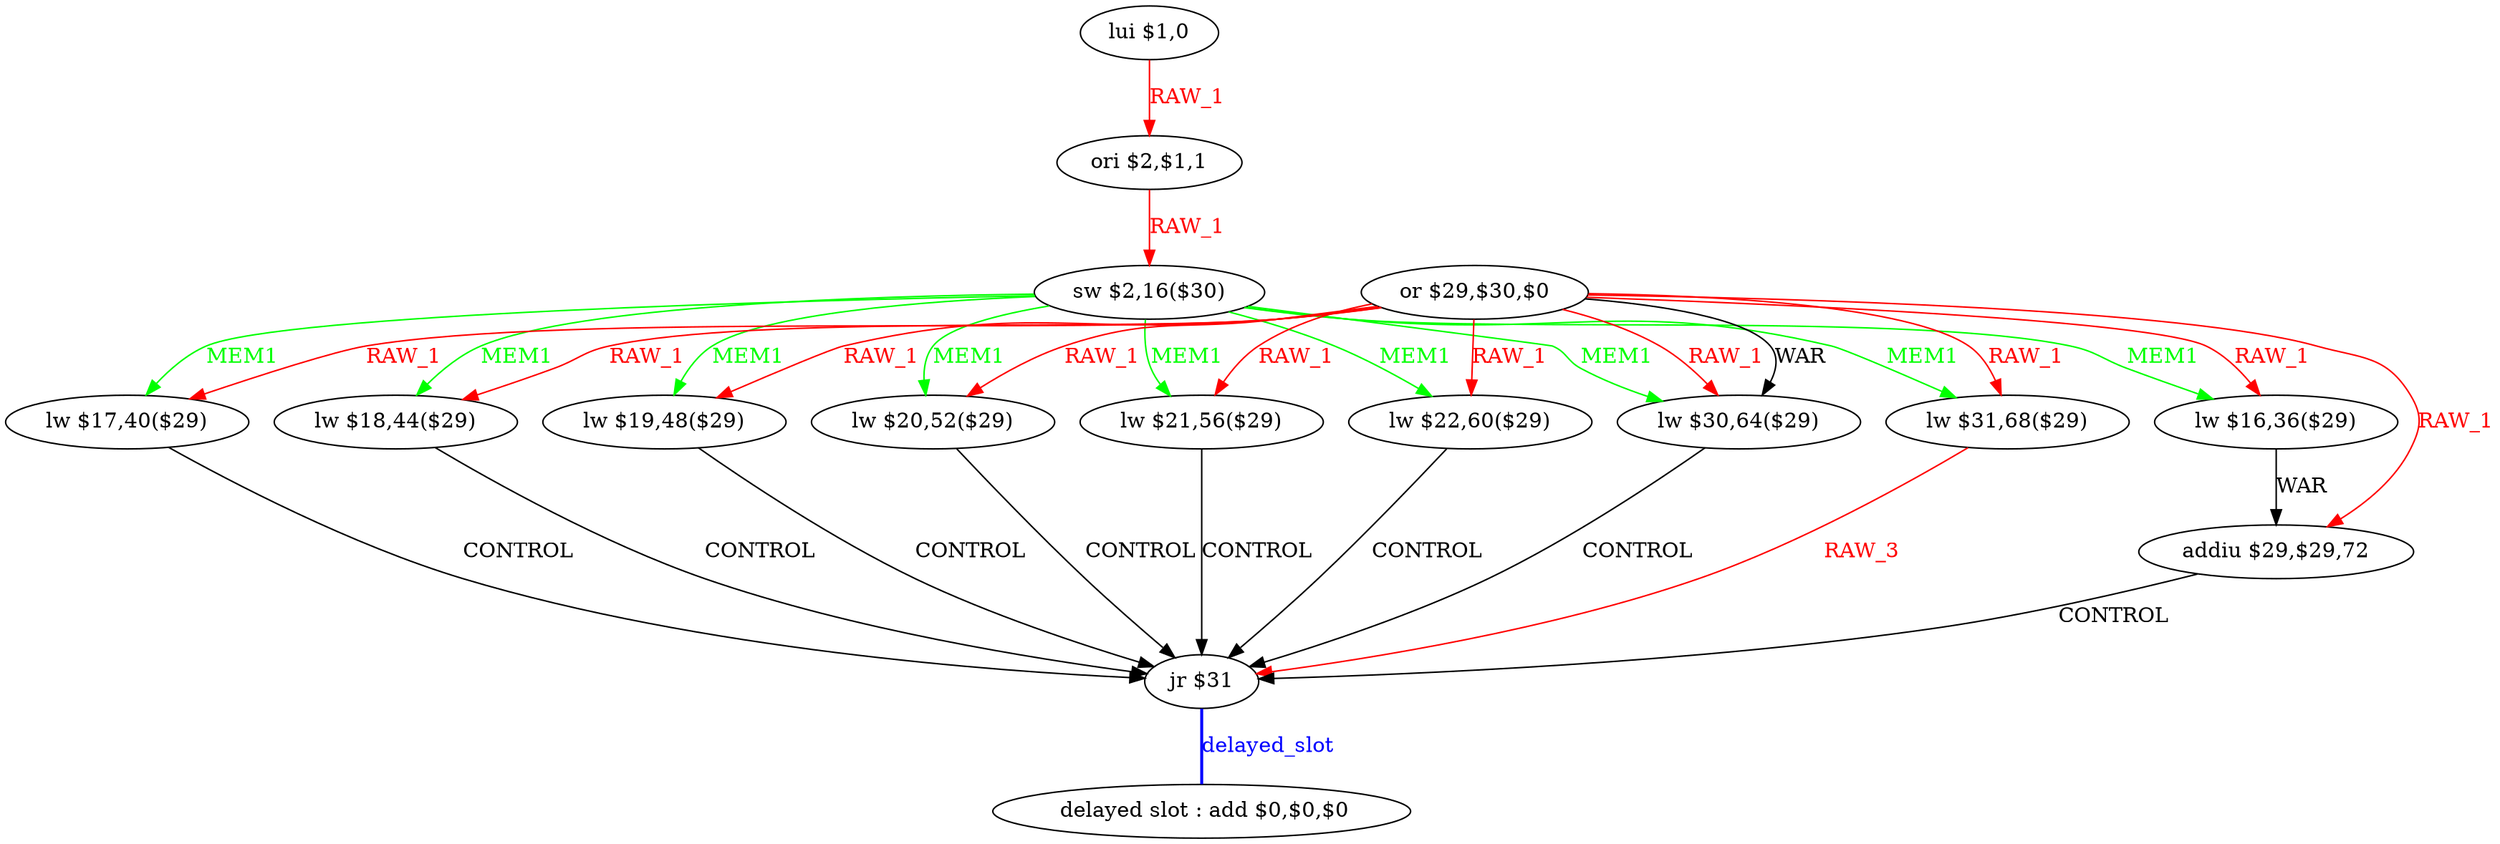 digraph G1 {
node [shape = ellipse];
i15 [label = " delayed slot : add $0,$0,$0"] ;
i14 ->  i15 [style = bold, dir= none, fontcolor = blue, color = blue, label= "delayed_slot"];
i14 [label = "jr $31"] ;
i0 [label = "lui $1,0"] ;
i0 ->  i1 [color = red, fontcolor = red, label= "RAW_1"];
i1 [label = "ori $2,$1,1"] ;
i1 ->  i2 [color = red, fontcolor = red, label= "RAW_1"];
i2 [label = "sw $2,16($30)"] ;
i2 ->  i12 [color = green, fontcolor = green, label= "MEM1"];
i2 ->  i11 [color = green, fontcolor = green, label= "MEM1"];
i2 ->  i10 [color = green, fontcolor = green, label= "MEM1"];
i2 ->  i9 [color = green, fontcolor = green, label= "MEM1"];
i2 ->  i8 [color = green, fontcolor = green, label= "MEM1"];
i2 ->  i7 [color = green, fontcolor = green, label= "MEM1"];
i2 ->  i6 [color = green, fontcolor = green, label= "MEM1"];
i2 ->  i5 [color = green, fontcolor = green, label= "MEM1"];
i2 ->  i4 [color = green, fontcolor = green, label= "MEM1"];
i12 [label = "lw $16,36($29)"] ;
i12 ->  i13 [label= "WAR"];
i13 [label = "addiu $29,$29,72"] ;
i13 ->  i14 [label= "CONTROL"];
i11 [label = "lw $17,40($29)"] ;
i11 ->  i14 [label= "CONTROL"];
i10 [label = "lw $18,44($29)"] ;
i10 ->  i14 [label= "CONTROL"];
i9 [label = "lw $19,48($29)"] ;
i9 ->  i14 [label= "CONTROL"];
i8 [label = "lw $20,52($29)"] ;
i8 ->  i14 [label= "CONTROL"];
i7 [label = "lw $21,56($29)"] ;
i7 ->  i14 [label= "CONTROL"];
i6 [label = "lw $22,60($29)"] ;
i6 ->  i14 [label= "CONTROL"];
i5 [label = "lw $30,64($29)"] ;
i5 ->  i14 [label= "CONTROL"];
i4 [label = "lw $31,68($29)"] ;
i4 ->  i14 [color = red, fontcolor = red, label= "RAW_3"];
i3 [label = "or $29,$30,$0"] ;
i3 ->  i13 [color = red, fontcolor = red, label= "RAW_1"];
i3 ->  i12 [color = red, fontcolor = red, label= "RAW_1"];
i3 ->  i11 [color = red, fontcolor = red, label= "RAW_1"];
i3 ->  i10 [color = red, fontcolor = red, label= "RAW_1"];
i3 ->  i9 [color = red, fontcolor = red, label= "RAW_1"];
i3 ->  i8 [color = red, fontcolor = red, label= "RAW_1"];
i3 ->  i7 [color = red, fontcolor = red, label= "RAW_1"];
i3 ->  i6 [color = red, fontcolor = red, label= "RAW_1"];
i3 ->  i5 [color = red, fontcolor = red, label= "RAW_1"];
i3 ->  i5 [label= "WAR"];
i3 ->  i4 [color = red, fontcolor = red, label= "RAW_1"];
}
